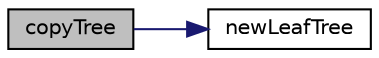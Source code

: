 digraph "copyTree"
{
  edge [fontname="Helvetica",fontsize="10",labelfontname="Helvetica",labelfontsize="10"];
  node [fontname="Helvetica",fontsize="10",shape=record];
  rankdir="LR";
  Node1 [label="copyTree",height=0.2,width=0.4,color="black", fillcolor="grey75", style="filled" fontcolor="black"];
  Node1 -> Node2 [color="midnightblue",fontsize="10",style="solid",fontname="Helvetica"];
  Node2 [label="newLeafTree",height=0.2,width=0.4,color="black", fillcolor="white", style="filled",URL="$mainBinTree_8c.html#ae63e49ec0f31d9cf356de5934173874f"];
}

